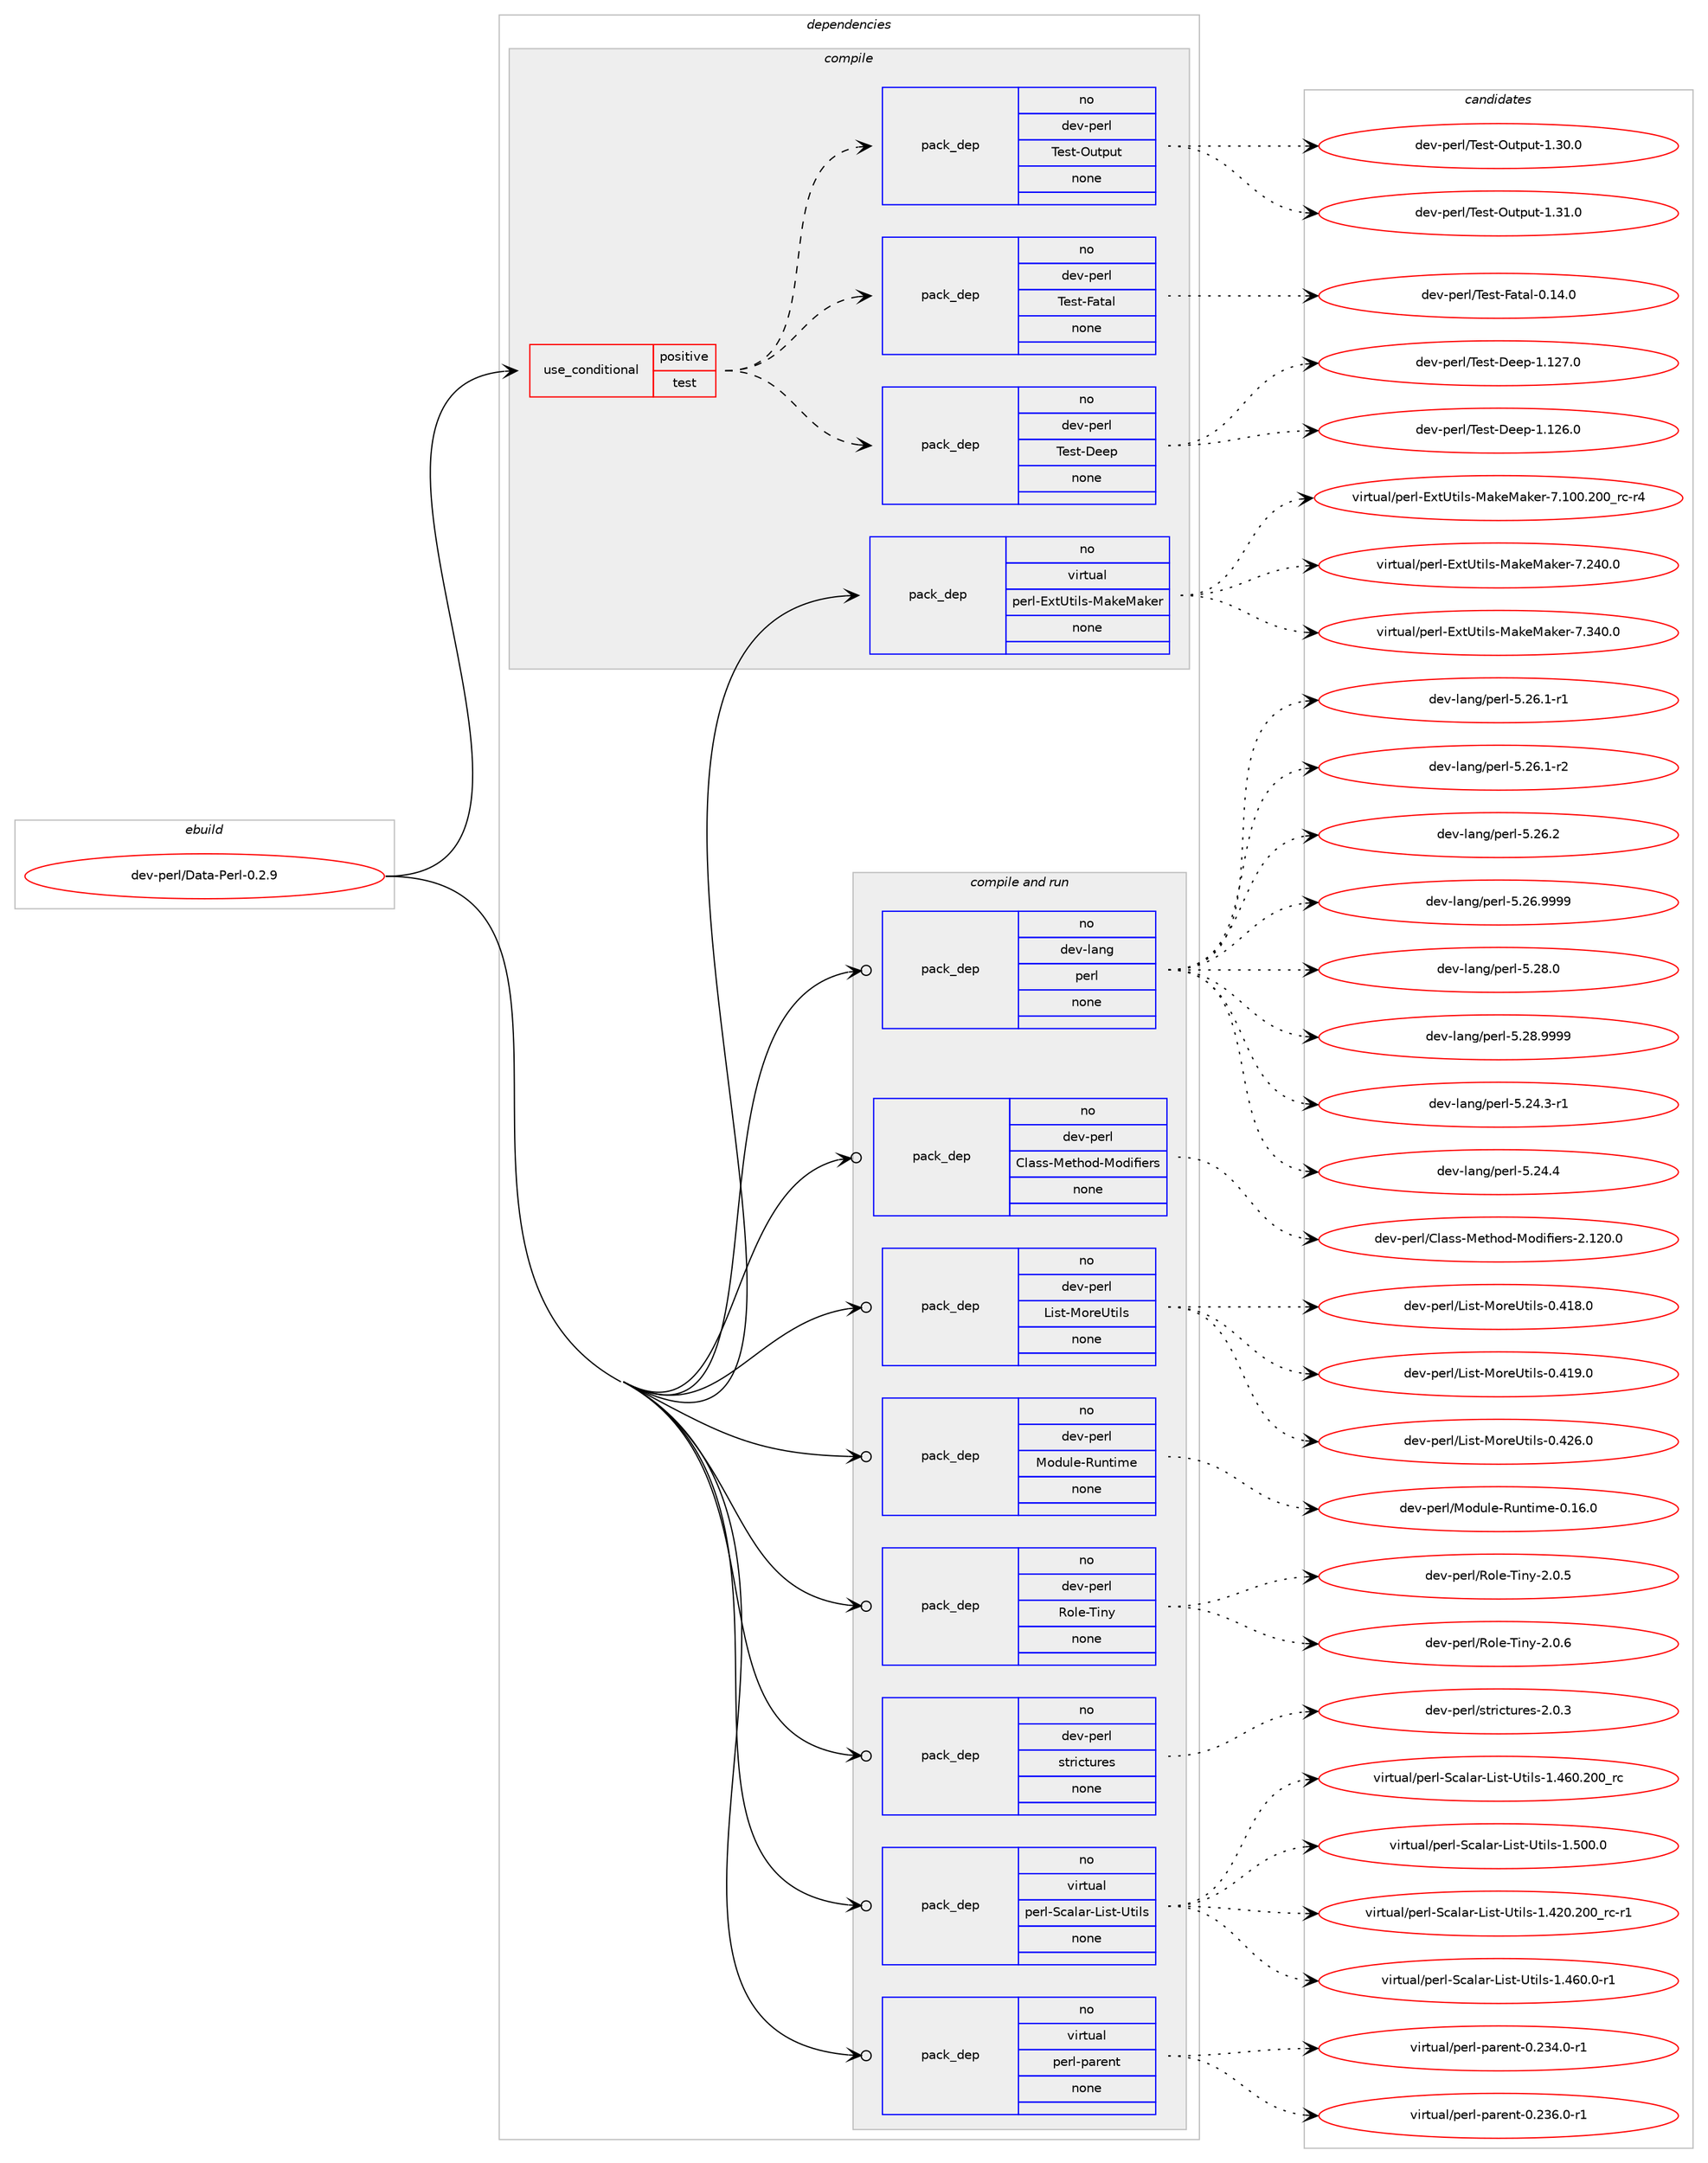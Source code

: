 digraph prolog {

# *************
# Graph options
# *************

newrank=true;
concentrate=true;
compound=true;
graph [rankdir=LR,fontname=Helvetica,fontsize=10,ranksep=1.5];#, ranksep=2.5, nodesep=0.2];
edge  [arrowhead=vee];
node  [fontname=Helvetica,fontsize=10];

# **********
# The ebuild
# **********

subgraph cluster_leftcol {
color=gray;
rank=same;
label=<<i>ebuild</i>>;
id [label="dev-perl/Data-Perl-0.2.9", color=red, width=4, href="../dev-perl/Data-Perl-0.2.9.svg"];
}

# ****************
# The dependencies
# ****************

subgraph cluster_midcol {
color=gray;
label=<<i>dependencies</i>>;
subgraph cluster_compile {
fillcolor="#eeeeee";
style=filled;
label=<<i>compile</i>>;
subgraph cond367922 {
dependency1379088 [label=<<TABLE BORDER="0" CELLBORDER="1" CELLSPACING="0" CELLPADDING="4"><TR><TD ROWSPAN="3" CELLPADDING="10">use_conditional</TD></TR><TR><TD>positive</TD></TR><TR><TD>test</TD></TR></TABLE>>, shape=none, color=red];
subgraph pack988120 {
dependency1379089 [label=<<TABLE BORDER="0" CELLBORDER="1" CELLSPACING="0" CELLPADDING="4" WIDTH="220"><TR><TD ROWSPAN="6" CELLPADDING="30">pack_dep</TD></TR><TR><TD WIDTH="110">no</TD></TR><TR><TD>dev-perl</TD></TR><TR><TD>Test-Deep</TD></TR><TR><TD>none</TD></TR><TR><TD></TD></TR></TABLE>>, shape=none, color=blue];
}
dependency1379088:e -> dependency1379089:w [weight=20,style="dashed",arrowhead="vee"];
subgraph pack988121 {
dependency1379090 [label=<<TABLE BORDER="0" CELLBORDER="1" CELLSPACING="0" CELLPADDING="4" WIDTH="220"><TR><TD ROWSPAN="6" CELLPADDING="30">pack_dep</TD></TR><TR><TD WIDTH="110">no</TD></TR><TR><TD>dev-perl</TD></TR><TR><TD>Test-Fatal</TD></TR><TR><TD>none</TD></TR><TR><TD></TD></TR></TABLE>>, shape=none, color=blue];
}
dependency1379088:e -> dependency1379090:w [weight=20,style="dashed",arrowhead="vee"];
subgraph pack988122 {
dependency1379091 [label=<<TABLE BORDER="0" CELLBORDER="1" CELLSPACING="0" CELLPADDING="4" WIDTH="220"><TR><TD ROWSPAN="6" CELLPADDING="30">pack_dep</TD></TR><TR><TD WIDTH="110">no</TD></TR><TR><TD>dev-perl</TD></TR><TR><TD>Test-Output</TD></TR><TR><TD>none</TD></TR><TR><TD></TD></TR></TABLE>>, shape=none, color=blue];
}
dependency1379088:e -> dependency1379091:w [weight=20,style="dashed",arrowhead="vee"];
}
id:e -> dependency1379088:w [weight=20,style="solid",arrowhead="vee"];
subgraph pack988123 {
dependency1379092 [label=<<TABLE BORDER="0" CELLBORDER="1" CELLSPACING="0" CELLPADDING="4" WIDTH="220"><TR><TD ROWSPAN="6" CELLPADDING="30">pack_dep</TD></TR><TR><TD WIDTH="110">no</TD></TR><TR><TD>virtual</TD></TR><TR><TD>perl-ExtUtils-MakeMaker</TD></TR><TR><TD>none</TD></TR><TR><TD></TD></TR></TABLE>>, shape=none, color=blue];
}
id:e -> dependency1379092:w [weight=20,style="solid",arrowhead="vee"];
}
subgraph cluster_compileandrun {
fillcolor="#eeeeee";
style=filled;
label=<<i>compile and run</i>>;
subgraph pack988124 {
dependency1379093 [label=<<TABLE BORDER="0" CELLBORDER="1" CELLSPACING="0" CELLPADDING="4" WIDTH="220"><TR><TD ROWSPAN="6" CELLPADDING="30">pack_dep</TD></TR><TR><TD WIDTH="110">no</TD></TR><TR><TD>dev-lang</TD></TR><TR><TD>perl</TD></TR><TR><TD>none</TD></TR><TR><TD></TD></TR></TABLE>>, shape=none, color=blue];
}
id:e -> dependency1379093:w [weight=20,style="solid",arrowhead="odotvee"];
subgraph pack988125 {
dependency1379094 [label=<<TABLE BORDER="0" CELLBORDER="1" CELLSPACING="0" CELLPADDING="4" WIDTH="220"><TR><TD ROWSPAN="6" CELLPADDING="30">pack_dep</TD></TR><TR><TD WIDTH="110">no</TD></TR><TR><TD>dev-perl</TD></TR><TR><TD>Class-Method-Modifiers</TD></TR><TR><TD>none</TD></TR><TR><TD></TD></TR></TABLE>>, shape=none, color=blue];
}
id:e -> dependency1379094:w [weight=20,style="solid",arrowhead="odotvee"];
subgraph pack988126 {
dependency1379095 [label=<<TABLE BORDER="0" CELLBORDER="1" CELLSPACING="0" CELLPADDING="4" WIDTH="220"><TR><TD ROWSPAN="6" CELLPADDING="30">pack_dep</TD></TR><TR><TD WIDTH="110">no</TD></TR><TR><TD>dev-perl</TD></TR><TR><TD>List-MoreUtils</TD></TR><TR><TD>none</TD></TR><TR><TD></TD></TR></TABLE>>, shape=none, color=blue];
}
id:e -> dependency1379095:w [weight=20,style="solid",arrowhead="odotvee"];
subgraph pack988127 {
dependency1379096 [label=<<TABLE BORDER="0" CELLBORDER="1" CELLSPACING="0" CELLPADDING="4" WIDTH="220"><TR><TD ROWSPAN="6" CELLPADDING="30">pack_dep</TD></TR><TR><TD WIDTH="110">no</TD></TR><TR><TD>dev-perl</TD></TR><TR><TD>Module-Runtime</TD></TR><TR><TD>none</TD></TR><TR><TD></TD></TR></TABLE>>, shape=none, color=blue];
}
id:e -> dependency1379096:w [weight=20,style="solid",arrowhead="odotvee"];
subgraph pack988128 {
dependency1379097 [label=<<TABLE BORDER="0" CELLBORDER="1" CELLSPACING="0" CELLPADDING="4" WIDTH="220"><TR><TD ROWSPAN="6" CELLPADDING="30">pack_dep</TD></TR><TR><TD WIDTH="110">no</TD></TR><TR><TD>dev-perl</TD></TR><TR><TD>Role-Tiny</TD></TR><TR><TD>none</TD></TR><TR><TD></TD></TR></TABLE>>, shape=none, color=blue];
}
id:e -> dependency1379097:w [weight=20,style="solid",arrowhead="odotvee"];
subgraph pack988129 {
dependency1379098 [label=<<TABLE BORDER="0" CELLBORDER="1" CELLSPACING="0" CELLPADDING="4" WIDTH="220"><TR><TD ROWSPAN="6" CELLPADDING="30">pack_dep</TD></TR><TR><TD WIDTH="110">no</TD></TR><TR><TD>dev-perl</TD></TR><TR><TD>strictures</TD></TR><TR><TD>none</TD></TR><TR><TD></TD></TR></TABLE>>, shape=none, color=blue];
}
id:e -> dependency1379098:w [weight=20,style="solid",arrowhead="odotvee"];
subgraph pack988130 {
dependency1379099 [label=<<TABLE BORDER="0" CELLBORDER="1" CELLSPACING="0" CELLPADDING="4" WIDTH="220"><TR><TD ROWSPAN="6" CELLPADDING="30">pack_dep</TD></TR><TR><TD WIDTH="110">no</TD></TR><TR><TD>virtual</TD></TR><TR><TD>perl-Scalar-List-Utils</TD></TR><TR><TD>none</TD></TR><TR><TD></TD></TR></TABLE>>, shape=none, color=blue];
}
id:e -> dependency1379099:w [weight=20,style="solid",arrowhead="odotvee"];
subgraph pack988131 {
dependency1379100 [label=<<TABLE BORDER="0" CELLBORDER="1" CELLSPACING="0" CELLPADDING="4" WIDTH="220"><TR><TD ROWSPAN="6" CELLPADDING="30">pack_dep</TD></TR><TR><TD WIDTH="110">no</TD></TR><TR><TD>virtual</TD></TR><TR><TD>perl-parent</TD></TR><TR><TD>none</TD></TR><TR><TD></TD></TR></TABLE>>, shape=none, color=blue];
}
id:e -> dependency1379100:w [weight=20,style="solid",arrowhead="odotvee"];
}
subgraph cluster_run {
fillcolor="#eeeeee";
style=filled;
label=<<i>run</i>>;
}
}

# **************
# The candidates
# **************

subgraph cluster_choices {
rank=same;
color=gray;
label=<<i>candidates</i>>;

subgraph choice988120 {
color=black;
nodesep=1;
choice10010111845112101114108478410111511645681011011124549464950544648 [label="dev-perl/Test-Deep-1.126.0", color=red, width=4,href="../dev-perl/Test-Deep-1.126.0.svg"];
choice10010111845112101114108478410111511645681011011124549464950554648 [label="dev-perl/Test-Deep-1.127.0", color=red, width=4,href="../dev-perl/Test-Deep-1.127.0.svg"];
dependency1379089:e -> choice10010111845112101114108478410111511645681011011124549464950544648:w [style=dotted,weight="100"];
dependency1379089:e -> choice10010111845112101114108478410111511645681011011124549464950554648:w [style=dotted,weight="100"];
}
subgraph choice988121 {
color=black;
nodesep=1;
choice1001011184511210111410847841011151164570971169710845484649524648 [label="dev-perl/Test-Fatal-0.14.0", color=red, width=4,href="../dev-perl/Test-Fatal-0.14.0.svg"];
dependency1379090:e -> choice1001011184511210111410847841011151164570971169710845484649524648:w [style=dotted,weight="100"];
}
subgraph choice988122 {
color=black;
nodesep=1;
choice100101118451121011141084784101115116457911711611211711645494651484648 [label="dev-perl/Test-Output-1.30.0", color=red, width=4,href="../dev-perl/Test-Output-1.30.0.svg"];
choice100101118451121011141084784101115116457911711611211711645494651494648 [label="dev-perl/Test-Output-1.31.0", color=red, width=4,href="../dev-perl/Test-Output-1.31.0.svg"];
dependency1379091:e -> choice100101118451121011141084784101115116457911711611211711645494651484648:w [style=dotted,weight="100"];
dependency1379091:e -> choice100101118451121011141084784101115116457911711611211711645494651494648:w [style=dotted,weight="100"];
}
subgraph choice988123 {
color=black;
nodesep=1;
choice118105114116117971084711210111410845691201168511610510811545779710710177971071011144555464948484650484895114994511452 [label="virtual/perl-ExtUtils-MakeMaker-7.100.200_rc-r4", color=red, width=4,href="../virtual/perl-ExtUtils-MakeMaker-7.100.200_rc-r4.svg"];
choice118105114116117971084711210111410845691201168511610510811545779710710177971071011144555465052484648 [label="virtual/perl-ExtUtils-MakeMaker-7.240.0", color=red, width=4,href="../virtual/perl-ExtUtils-MakeMaker-7.240.0.svg"];
choice118105114116117971084711210111410845691201168511610510811545779710710177971071011144555465152484648 [label="virtual/perl-ExtUtils-MakeMaker-7.340.0", color=red, width=4,href="../virtual/perl-ExtUtils-MakeMaker-7.340.0.svg"];
dependency1379092:e -> choice118105114116117971084711210111410845691201168511610510811545779710710177971071011144555464948484650484895114994511452:w [style=dotted,weight="100"];
dependency1379092:e -> choice118105114116117971084711210111410845691201168511610510811545779710710177971071011144555465052484648:w [style=dotted,weight="100"];
dependency1379092:e -> choice118105114116117971084711210111410845691201168511610510811545779710710177971071011144555465152484648:w [style=dotted,weight="100"];
}
subgraph choice988124 {
color=black;
nodesep=1;
choice100101118451089711010347112101114108455346505246514511449 [label="dev-lang/perl-5.24.3-r1", color=red, width=4,href="../dev-lang/perl-5.24.3-r1.svg"];
choice10010111845108971101034711210111410845534650524652 [label="dev-lang/perl-5.24.4", color=red, width=4,href="../dev-lang/perl-5.24.4.svg"];
choice100101118451089711010347112101114108455346505446494511449 [label="dev-lang/perl-5.26.1-r1", color=red, width=4,href="../dev-lang/perl-5.26.1-r1.svg"];
choice100101118451089711010347112101114108455346505446494511450 [label="dev-lang/perl-5.26.1-r2", color=red, width=4,href="../dev-lang/perl-5.26.1-r2.svg"];
choice10010111845108971101034711210111410845534650544650 [label="dev-lang/perl-5.26.2", color=red, width=4,href="../dev-lang/perl-5.26.2.svg"];
choice10010111845108971101034711210111410845534650544657575757 [label="dev-lang/perl-5.26.9999", color=red, width=4,href="../dev-lang/perl-5.26.9999.svg"];
choice10010111845108971101034711210111410845534650564648 [label="dev-lang/perl-5.28.0", color=red, width=4,href="../dev-lang/perl-5.28.0.svg"];
choice10010111845108971101034711210111410845534650564657575757 [label="dev-lang/perl-5.28.9999", color=red, width=4,href="../dev-lang/perl-5.28.9999.svg"];
dependency1379093:e -> choice100101118451089711010347112101114108455346505246514511449:w [style=dotted,weight="100"];
dependency1379093:e -> choice10010111845108971101034711210111410845534650524652:w [style=dotted,weight="100"];
dependency1379093:e -> choice100101118451089711010347112101114108455346505446494511449:w [style=dotted,weight="100"];
dependency1379093:e -> choice100101118451089711010347112101114108455346505446494511450:w [style=dotted,weight="100"];
dependency1379093:e -> choice10010111845108971101034711210111410845534650544650:w [style=dotted,weight="100"];
dependency1379093:e -> choice10010111845108971101034711210111410845534650544657575757:w [style=dotted,weight="100"];
dependency1379093:e -> choice10010111845108971101034711210111410845534650564648:w [style=dotted,weight="100"];
dependency1379093:e -> choice10010111845108971101034711210111410845534650564657575757:w [style=dotted,weight="100"];
}
subgraph choice988125 {
color=black;
nodesep=1;
choice10010111845112101114108476710897115115457710111610411110045771111001051021051011141154550464950484648 [label="dev-perl/Class-Method-Modifiers-2.120.0", color=red, width=4,href="../dev-perl/Class-Method-Modifiers-2.120.0.svg"];
dependency1379094:e -> choice10010111845112101114108476710897115115457710111610411110045771111001051021051011141154550464950484648:w [style=dotted,weight="100"];
}
subgraph choice988126 {
color=black;
nodesep=1;
choice1001011184511210111410847761051151164577111114101851161051081154548465249564648 [label="dev-perl/List-MoreUtils-0.418.0", color=red, width=4,href="../dev-perl/List-MoreUtils-0.418.0.svg"];
choice1001011184511210111410847761051151164577111114101851161051081154548465249574648 [label="dev-perl/List-MoreUtils-0.419.0", color=red, width=4,href="../dev-perl/List-MoreUtils-0.419.0.svg"];
choice1001011184511210111410847761051151164577111114101851161051081154548465250544648 [label="dev-perl/List-MoreUtils-0.426.0", color=red, width=4,href="../dev-perl/List-MoreUtils-0.426.0.svg"];
dependency1379095:e -> choice1001011184511210111410847761051151164577111114101851161051081154548465249564648:w [style=dotted,weight="100"];
dependency1379095:e -> choice1001011184511210111410847761051151164577111114101851161051081154548465249574648:w [style=dotted,weight="100"];
dependency1379095:e -> choice1001011184511210111410847761051151164577111114101851161051081154548465250544648:w [style=dotted,weight="100"];
}
subgraph choice988127 {
color=black;
nodesep=1;
choice100101118451121011141084777111100117108101458211711011610510910145484649544648 [label="dev-perl/Module-Runtime-0.16.0", color=red, width=4,href="../dev-perl/Module-Runtime-0.16.0.svg"];
dependency1379096:e -> choice100101118451121011141084777111100117108101458211711011610510910145484649544648:w [style=dotted,weight="100"];
}
subgraph choice988128 {
color=black;
nodesep=1;
choice1001011184511210111410847821111081014584105110121455046484653 [label="dev-perl/Role-Tiny-2.0.5", color=red, width=4,href="../dev-perl/Role-Tiny-2.0.5.svg"];
choice1001011184511210111410847821111081014584105110121455046484654 [label="dev-perl/Role-Tiny-2.0.6", color=red, width=4,href="../dev-perl/Role-Tiny-2.0.6.svg"];
dependency1379097:e -> choice1001011184511210111410847821111081014584105110121455046484653:w [style=dotted,weight="100"];
dependency1379097:e -> choice1001011184511210111410847821111081014584105110121455046484654:w [style=dotted,weight="100"];
}
subgraph choice988129 {
color=black;
nodesep=1;
choice100101118451121011141084711511611410599116117114101115455046484651 [label="dev-perl/strictures-2.0.3", color=red, width=4,href="../dev-perl/strictures-2.0.3.svg"];
dependency1379098:e -> choice100101118451121011141084711511611410599116117114101115455046484651:w [style=dotted,weight="100"];
}
subgraph choice988130 {
color=black;
nodesep=1;
choice11810511411611797108471121011141084583999710897114457610511511645851161051081154549465250484650484895114994511449 [label="virtual/perl-Scalar-List-Utils-1.420.200_rc-r1", color=red, width=4,href="../virtual/perl-Scalar-List-Utils-1.420.200_rc-r1.svg"];
choice118105114116117971084711210111410845839997108971144576105115116458511610510811545494652544846484511449 [label="virtual/perl-Scalar-List-Utils-1.460.0-r1", color=red, width=4,href="../virtual/perl-Scalar-List-Utils-1.460.0-r1.svg"];
choice1181051141161179710847112101114108458399971089711445761051151164585116105108115454946525448465048489511499 [label="virtual/perl-Scalar-List-Utils-1.460.200_rc", color=red, width=4,href="../virtual/perl-Scalar-List-Utils-1.460.200_rc.svg"];
choice11810511411611797108471121011141084583999710897114457610511511645851161051081154549465348484648 [label="virtual/perl-Scalar-List-Utils-1.500.0", color=red, width=4,href="../virtual/perl-Scalar-List-Utils-1.500.0.svg"];
dependency1379099:e -> choice11810511411611797108471121011141084583999710897114457610511511645851161051081154549465250484650484895114994511449:w [style=dotted,weight="100"];
dependency1379099:e -> choice118105114116117971084711210111410845839997108971144576105115116458511610510811545494652544846484511449:w [style=dotted,weight="100"];
dependency1379099:e -> choice1181051141161179710847112101114108458399971089711445761051151164585116105108115454946525448465048489511499:w [style=dotted,weight="100"];
dependency1379099:e -> choice11810511411611797108471121011141084583999710897114457610511511645851161051081154549465348484648:w [style=dotted,weight="100"];
}
subgraph choice988131 {
color=black;
nodesep=1;
choice1181051141161179710847112101114108451129711410111011645484650515246484511449 [label="virtual/perl-parent-0.234.0-r1", color=red, width=4,href="../virtual/perl-parent-0.234.0-r1.svg"];
choice1181051141161179710847112101114108451129711410111011645484650515446484511449 [label="virtual/perl-parent-0.236.0-r1", color=red, width=4,href="../virtual/perl-parent-0.236.0-r1.svg"];
dependency1379100:e -> choice1181051141161179710847112101114108451129711410111011645484650515246484511449:w [style=dotted,weight="100"];
dependency1379100:e -> choice1181051141161179710847112101114108451129711410111011645484650515446484511449:w [style=dotted,weight="100"];
}
}

}
